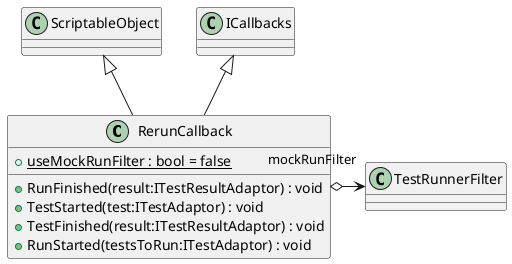 @startuml
class RerunCallback {
    + {static} useMockRunFilter : bool = false
    + RunFinished(result:ITestResultAdaptor) : void
    + TestStarted(test:ITestAdaptor) : void
    + TestFinished(result:ITestResultAdaptor) : void
    + RunStarted(testsToRun:ITestAdaptor) : void
}
ScriptableObject <|-- RerunCallback
ICallbacks <|-- RerunCallback
RerunCallback o-> "mockRunFilter" TestRunnerFilter
@enduml
